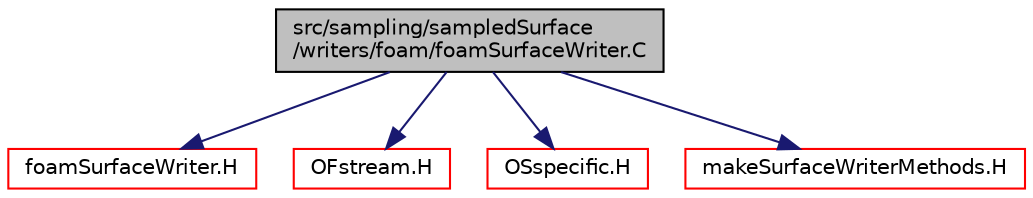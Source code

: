digraph "src/sampling/sampledSurface/writers/foam/foamSurfaceWriter.C"
{
  bgcolor="transparent";
  edge [fontname="Helvetica",fontsize="10",labelfontname="Helvetica",labelfontsize="10"];
  node [fontname="Helvetica",fontsize="10",shape=record];
  Node0 [label="src/sampling/sampledSurface\l/writers/foam/foamSurfaceWriter.C",height=0.2,width=0.4,color="black", fillcolor="grey75", style="filled", fontcolor="black"];
  Node0 -> Node1 [color="midnightblue",fontsize="10",style="solid",fontname="Helvetica"];
  Node1 [label="foamSurfaceWriter.H",height=0.2,width=0.4,color="red",URL="$a15200.html"];
  Node0 -> Node161 [color="midnightblue",fontsize="10",style="solid",fontname="Helvetica"];
  Node161 [label="OFstream.H",height=0.2,width=0.4,color="red",URL="$a09791.html"];
  Node0 -> Node163 [color="midnightblue",fontsize="10",style="solid",fontname="Helvetica"];
  Node163 [label="OSspecific.H",height=0.2,width=0.4,color="red",URL="$a11105.html",tooltip="Functions used by OpenFOAM that are specific to POSIX compliant operating systems and need to be repl..."];
  Node0 -> Node166 [color="midnightblue",fontsize="10",style="solid",fontname="Helvetica"];
  Node166 [label="makeSurfaceWriterMethods.H",height=0.2,width=0.4,color="red",URL="$a15203.html",tooltip="Convenience macros for instantiating writer methods for surfaceWriter classes. "];
}
